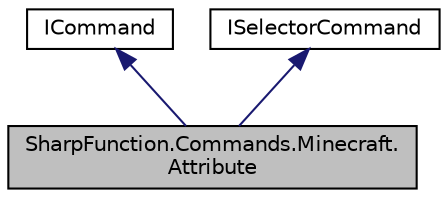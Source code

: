 digraph "SharpFunction.Commands.Minecraft.Attribute"
{
 // LATEX_PDF_SIZE
  edge [fontname="Helvetica",fontsize="10",labelfontname="Helvetica",labelfontsize="10"];
  node [fontname="Helvetica",fontsize="10",shape=record];
  Node1 [label="SharpFunction.Commands.Minecraft.\lAttribute",height=0.2,width=0.4,color="black", fillcolor="grey75", style="filled", fontcolor="black",tooltip="Represents and attribute command. Equal to Minecraft's"];
  Node2 -> Node1 [dir="back",color="midnightblue",fontsize="10",style="solid",fontname="Helvetica"];
  Node2 [label="ICommand",height=0.2,width=0.4,color="black", fillcolor="white", style="filled",URL="$interface_sharp_function_1_1_commands_1_1_minecraft_1_1_i_command.html",tooltip="Represents main interface inherited by all command classes"];
  Node3 -> Node1 [dir="back",color="midnightblue",fontsize="10",style="solid",fontname="Helvetica"];
  Node3 [label="ISelectorCommand",height=0.2,width=0.4,color="black", fillcolor="white", style="filled",URL="$interface_sharp_function_1_1_commands_1_1_minecraft_1_1_i_selector_command.html",tooltip="Secondary interface for commands that have EntitySelector field"];
}
